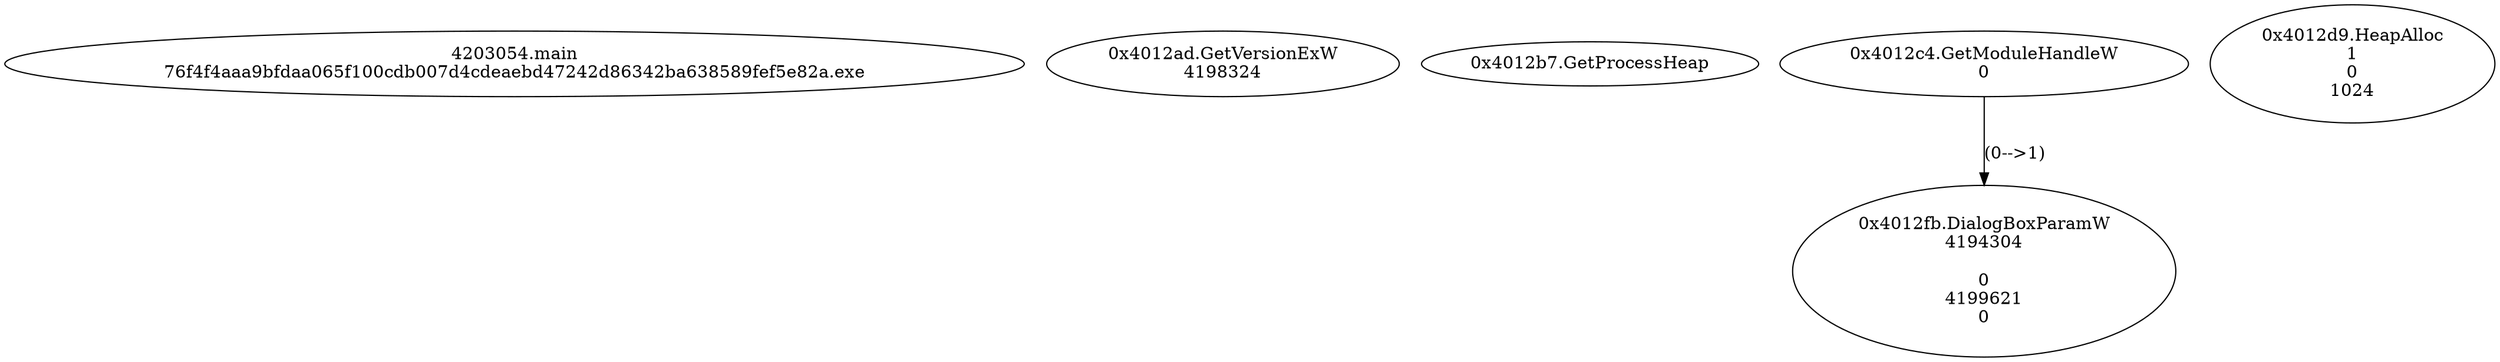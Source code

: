 // Global SCDG with merge call
digraph {
	0 [label="4203054.main
76f4f4aaa9bfdaa065f100cdb007d4cdeaebd47242d86342ba638589fef5e82a.exe"]
	1 [label="0x4012ad.GetVersionExW
4198324"]
	2 [label="0x4012b7.GetProcessHeap
"]
	3 [label="0x4012c4.GetModuleHandleW
0"]
	4 [label="0x4012d9.HeapAlloc
1
0
1024"]
	5 [label="0x4012fb.DialogBoxParamW
4194304

0
4199621
0"]
	3 -> 5 [label="(0-->1)"]
}
